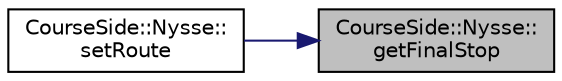 digraph "CourseSide::Nysse::getFinalStop"
{
 // LATEX_PDF_SIZE
  edge [fontname="Helvetica",fontsize="10",labelfontname="Helvetica",labelfontsize="10"];
  node [fontname="Helvetica",fontsize="10",shape=record];
  rankdir="RL";
  Node1 [label="CourseSide::Nysse::\lgetFinalStop",height=0.2,width=0.4,color="black", fillcolor="grey75", style="filled", fontcolor="black",tooltip=" "];
  Node1 -> Node2 [dir="back",color="midnightblue",fontsize="10",style="solid",fontname="Helvetica"];
  Node2 [label="CourseSide::Nysse::\lsetRoute",height=0.2,width=0.4,color="black", fillcolor="white", style="filled",URL="$class_course_side_1_1_nysse.html#a688933f4d77729a943aeec543446bb36",tooltip=" "];
}
